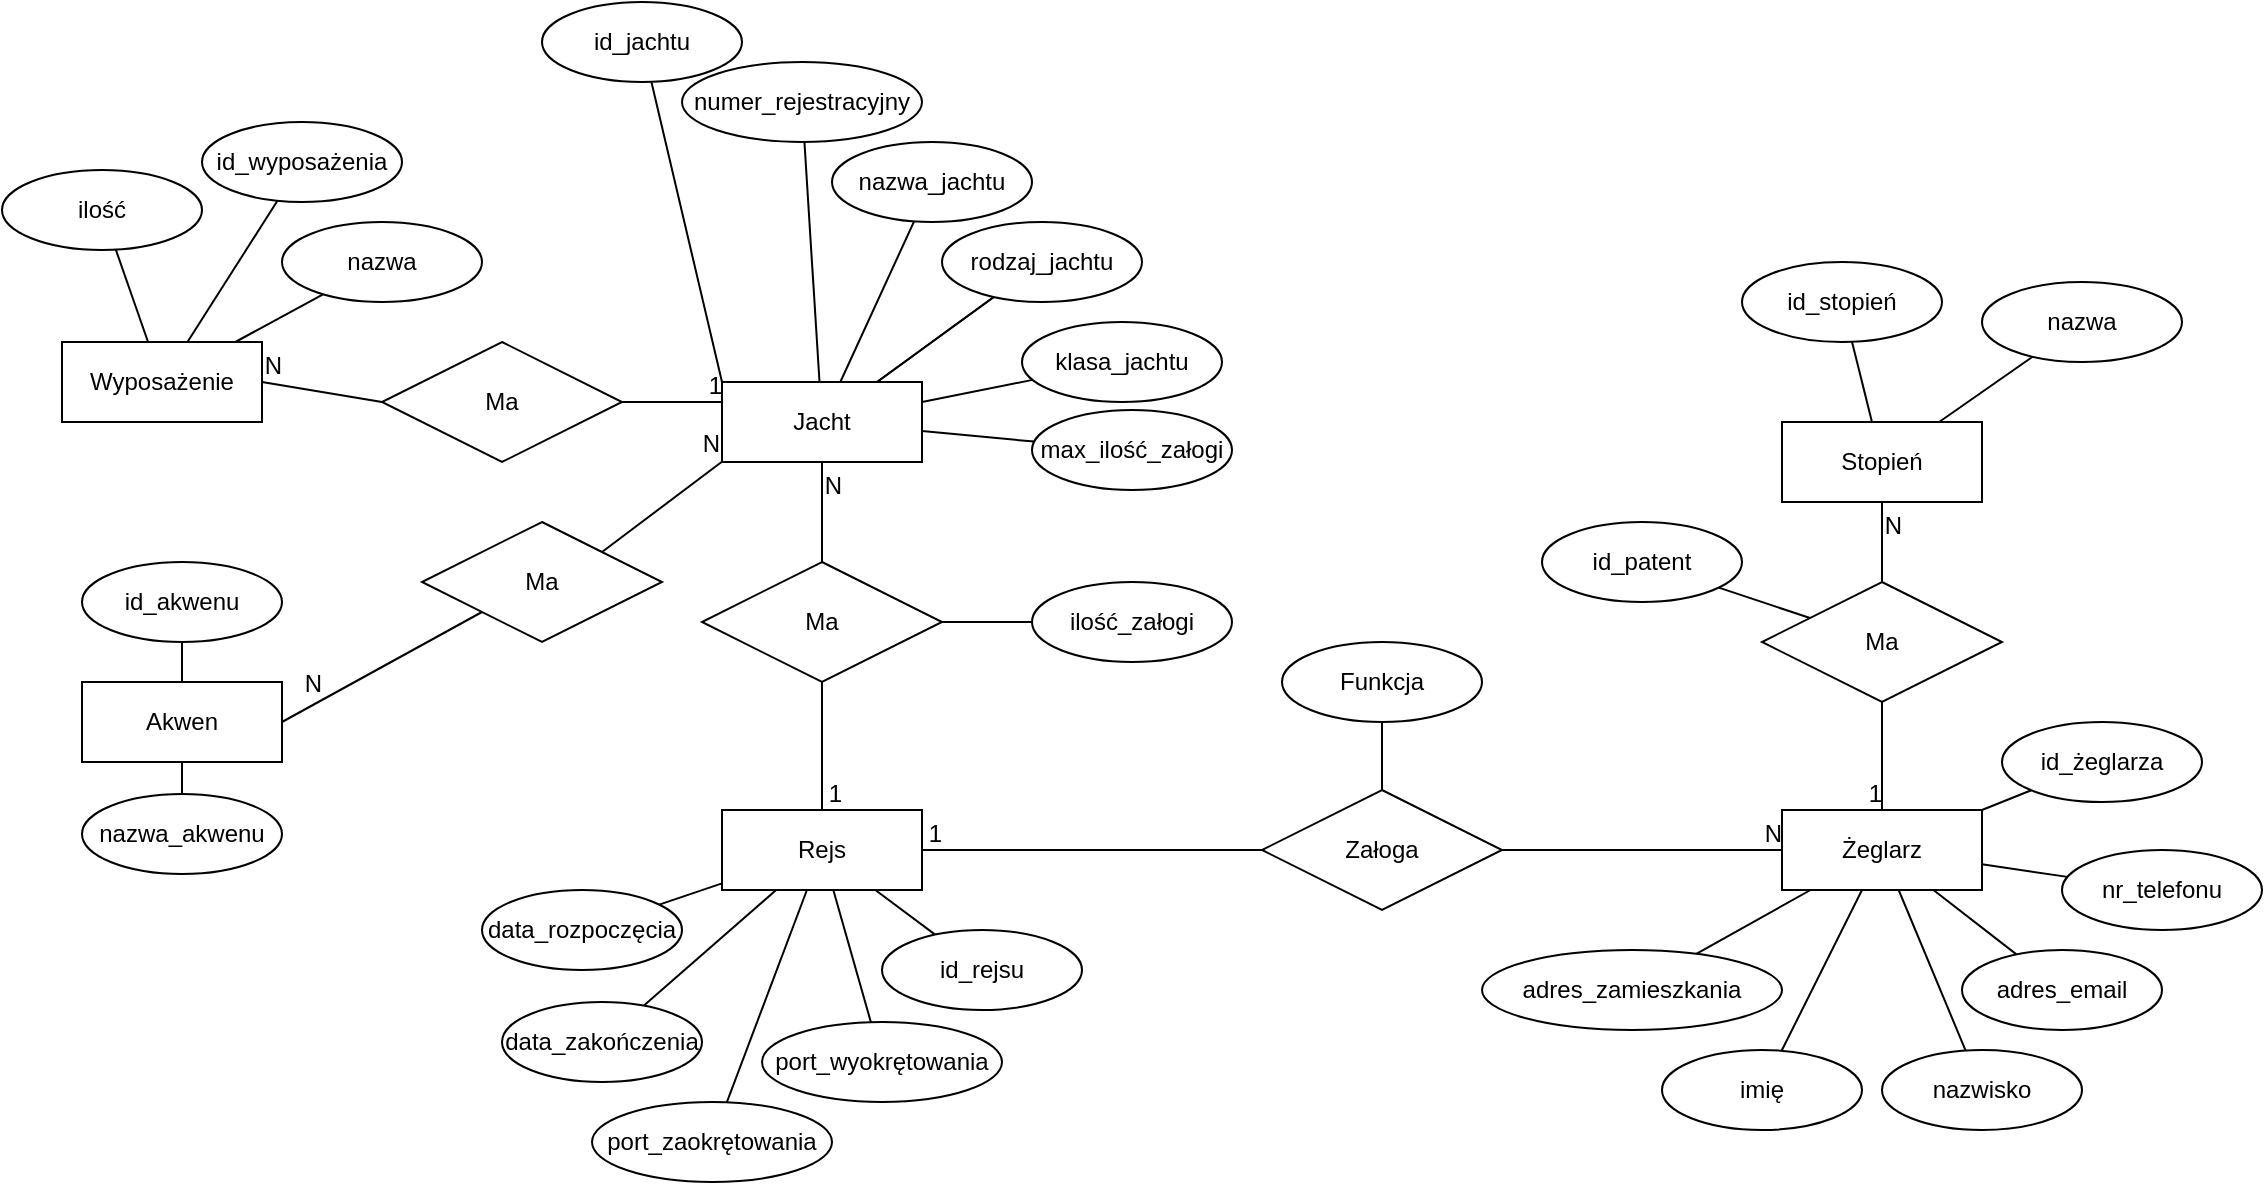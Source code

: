 <mxfile version="13.8.7" type="github">
  <diagram id="-N-CJUm6Y1fo9OQ6WRvm" name="Page-1">
    <mxGraphModel dx="1422" dy="866" grid="1" gridSize="10" guides="1" tooltips="1" connect="1" arrows="1" fold="1" page="1" pageScale="1" pageWidth="1169" pageHeight="827" math="0" shadow="0">
      <root>
        <mxCell id="0" />
        <mxCell id="1" parent="0" />
        <mxCell id="vpVb-FfBWdsbE2k8uolQ-2" value="Jacht" style="whiteSpace=wrap;html=1;align=center;" vertex="1" parent="1">
          <mxGeometry x="380" y="300" width="100" height="40" as="geometry" />
        </mxCell>
        <mxCell id="vpVb-FfBWdsbE2k8uolQ-3" value="Rejs" style="whiteSpace=wrap;html=1;align=center;" vertex="1" parent="1">
          <mxGeometry x="380" y="514" width="100" height="40" as="geometry" />
        </mxCell>
        <mxCell id="vpVb-FfBWdsbE2k8uolQ-4" value="Żeglarz" style="whiteSpace=wrap;html=1;align=center;" vertex="1" parent="1">
          <mxGeometry x="910" y="514" width="100" height="40" as="geometry" />
        </mxCell>
        <mxCell id="vpVb-FfBWdsbE2k8uolQ-5" value="Akwen" style="whiteSpace=wrap;html=1;align=center;" vertex="1" parent="1">
          <mxGeometry x="60" y="450" width="100" height="40" as="geometry" />
        </mxCell>
        <mxCell id="vpVb-FfBWdsbE2k8uolQ-6" value="Wyposażenie" style="whiteSpace=wrap;html=1;align=center;" vertex="1" parent="1">
          <mxGeometry x="50" y="280" width="100" height="40" as="geometry" />
        </mxCell>
        <mxCell id="vpVb-FfBWdsbE2k8uolQ-7" value="Stopień" style="whiteSpace=wrap;html=1;align=center;" vertex="1" parent="1">
          <mxGeometry x="910" y="320" width="100" height="40" as="geometry" />
        </mxCell>
        <mxCell id="vpVb-FfBWdsbE2k8uolQ-27" value="" style="edgeStyle=none;rounded=0;orthogonalLoop=1;jettySize=auto;html=1;endArrow=none;endFill=0;entryX=0;entryY=0;entryDx=0;entryDy=0;" edge="1" parent="1" source="vpVb-FfBWdsbE2k8uolQ-9" target="vpVb-FfBWdsbE2k8uolQ-2">
          <mxGeometry relative="1" as="geometry" />
        </mxCell>
        <mxCell id="vpVb-FfBWdsbE2k8uolQ-9" value="id_jachtu" style="ellipse;whiteSpace=wrap;html=1;align=center;" vertex="1" parent="1">
          <mxGeometry x="290" y="110" width="100" height="40" as="geometry" />
        </mxCell>
        <mxCell id="vpVb-FfBWdsbE2k8uolQ-28" value="" style="edgeStyle=none;rounded=0;orthogonalLoop=1;jettySize=auto;html=1;endArrow=none;endFill=0;" edge="1" parent="1" source="vpVb-FfBWdsbE2k8uolQ-10" target="vpVb-FfBWdsbE2k8uolQ-3">
          <mxGeometry relative="1" as="geometry" />
        </mxCell>
        <mxCell id="vpVb-FfBWdsbE2k8uolQ-10" value="id_rejsu" style="ellipse;whiteSpace=wrap;html=1;align=center;" vertex="1" parent="1">
          <mxGeometry x="460" y="574" width="100" height="40" as="geometry" />
        </mxCell>
        <mxCell id="vpVb-FfBWdsbE2k8uolQ-25" value="" style="edgeStyle=none;rounded=0;orthogonalLoop=1;jettySize=auto;html=1;endArrow=none;endFill=0;" edge="1" parent="1" source="vpVb-FfBWdsbE2k8uolQ-11" target="vpVb-FfBWdsbE2k8uolQ-4">
          <mxGeometry relative="1" as="geometry" />
        </mxCell>
        <mxCell id="vpVb-FfBWdsbE2k8uolQ-11" value="id_żeglarza" style="ellipse;whiteSpace=wrap;html=1;align=center;" vertex="1" parent="1">
          <mxGeometry x="1020" y="470" width="100" height="40" as="geometry" />
        </mxCell>
        <mxCell id="vpVb-FfBWdsbE2k8uolQ-26" value="" style="edgeStyle=none;rounded=0;orthogonalLoop=1;jettySize=auto;html=1;endArrow=none;endFill=0;" edge="1" parent="1" source="vpVb-FfBWdsbE2k8uolQ-13" target="vpVb-FfBWdsbE2k8uolQ-7">
          <mxGeometry relative="1" as="geometry" />
        </mxCell>
        <mxCell id="vpVb-FfBWdsbE2k8uolQ-13" value="id_stopień" style="ellipse;whiteSpace=wrap;html=1;align=center;" vertex="1" parent="1">
          <mxGeometry x="890" y="240" width="100" height="40" as="geometry" />
        </mxCell>
        <mxCell id="vpVb-FfBWdsbE2k8uolQ-21" value="" style="edgeStyle=none;rounded=0;orthogonalLoop=1;jettySize=auto;html=1;endArrow=none;endFill=0;" edge="1" parent="1" source="vpVb-FfBWdsbE2k8uolQ-14" target="vpVb-FfBWdsbE2k8uolQ-4">
          <mxGeometry relative="1" as="geometry" />
        </mxCell>
        <mxCell id="vpVb-FfBWdsbE2k8uolQ-14" value="nr_telefonu" style="ellipse;whiteSpace=wrap;html=1;align=center;" vertex="1" parent="1">
          <mxGeometry x="1050" y="534" width="100" height="40" as="geometry" />
        </mxCell>
        <mxCell id="vpVb-FfBWdsbE2k8uolQ-20" value="" style="edgeStyle=none;rounded=0;orthogonalLoop=1;jettySize=auto;html=1;endArrow=none;endFill=0;" edge="1" parent="1" source="vpVb-FfBWdsbE2k8uolQ-15" target="vpVb-FfBWdsbE2k8uolQ-4">
          <mxGeometry relative="1" as="geometry" />
        </mxCell>
        <mxCell id="vpVb-FfBWdsbE2k8uolQ-15" value="adres_email" style="ellipse;whiteSpace=wrap;html=1;align=center;" vertex="1" parent="1">
          <mxGeometry x="1000" y="584" width="100" height="40" as="geometry" />
        </mxCell>
        <mxCell id="vpVb-FfBWdsbE2k8uolQ-19" value="" style="edgeStyle=none;rounded=0;orthogonalLoop=1;jettySize=auto;html=1;endArrow=none;endFill=0;" edge="1" parent="1" source="vpVb-FfBWdsbE2k8uolQ-16" target="vpVb-FfBWdsbE2k8uolQ-4">
          <mxGeometry relative="1" as="geometry" />
        </mxCell>
        <mxCell id="vpVb-FfBWdsbE2k8uolQ-16" value="nazwisko" style="ellipse;whiteSpace=wrap;html=1;align=center;" vertex="1" parent="1">
          <mxGeometry x="960" y="634" width="100" height="40" as="geometry" />
        </mxCell>
        <mxCell id="vpVb-FfBWdsbE2k8uolQ-18" value="" style="rounded=0;orthogonalLoop=1;jettySize=auto;html=1;endArrow=none;endFill=0;" edge="1" parent="1" source="vpVb-FfBWdsbE2k8uolQ-17" target="vpVb-FfBWdsbE2k8uolQ-4">
          <mxGeometry relative="1" as="geometry" />
        </mxCell>
        <mxCell id="vpVb-FfBWdsbE2k8uolQ-17" value="imię" style="ellipse;whiteSpace=wrap;html=1;align=center;" vertex="1" parent="1">
          <mxGeometry x="850" y="634" width="100" height="40" as="geometry" />
        </mxCell>
        <mxCell id="vpVb-FfBWdsbE2k8uolQ-23" value="" style="edgeStyle=none;rounded=0;orthogonalLoop=1;jettySize=auto;html=1;endArrow=none;endFill=0;" edge="1" parent="1" source="vpVb-FfBWdsbE2k8uolQ-22" target="vpVb-FfBWdsbE2k8uolQ-4">
          <mxGeometry relative="1" as="geometry" />
        </mxCell>
        <mxCell id="vpVb-FfBWdsbE2k8uolQ-22" value="adres_zamieszkania" style="ellipse;whiteSpace=wrap;html=1;align=center;" vertex="1" parent="1">
          <mxGeometry x="760" y="584" width="150" height="40" as="geometry" />
        </mxCell>
        <mxCell id="vpVb-FfBWdsbE2k8uolQ-32" value="" style="edgeStyle=none;rounded=0;orthogonalLoop=1;jettySize=auto;html=1;endArrow=none;endFill=0;" edge="1" parent="1" source="vpVb-FfBWdsbE2k8uolQ-30" target="vpVb-FfBWdsbE2k8uolQ-2">
          <mxGeometry relative="1" as="geometry" />
        </mxCell>
        <mxCell id="vpVb-FfBWdsbE2k8uolQ-86" value="" style="edgeStyle=none;rounded=0;orthogonalLoop=1;jettySize=auto;html=1;endArrow=none;endFill=0;" edge="1" parent="1" source="vpVb-FfBWdsbE2k8uolQ-29" target="vpVb-FfBWdsbE2k8uolQ-2">
          <mxGeometry relative="1" as="geometry" />
        </mxCell>
        <mxCell id="vpVb-FfBWdsbE2k8uolQ-29" value="klasa_jachtu" style="ellipse;whiteSpace=wrap;html=1;align=center;" vertex="1" parent="1">
          <mxGeometry x="530" y="270" width="100" height="40" as="geometry" />
        </mxCell>
        <mxCell id="vpVb-FfBWdsbE2k8uolQ-31" value="" style="edgeStyle=none;rounded=0;orthogonalLoop=1;jettySize=auto;html=1;endArrow=none;endFill=0;" edge="1" parent="1" source="vpVb-FfBWdsbE2k8uolQ-30" target="vpVb-FfBWdsbE2k8uolQ-2">
          <mxGeometry relative="1" as="geometry" />
        </mxCell>
        <mxCell id="vpVb-FfBWdsbE2k8uolQ-34" value="" style="edgeStyle=none;rounded=0;orthogonalLoop=1;jettySize=auto;html=1;endArrow=none;endFill=0;" edge="1" parent="1" source="vpVb-FfBWdsbE2k8uolQ-33" target="vpVb-FfBWdsbE2k8uolQ-2">
          <mxGeometry relative="1" as="geometry" />
        </mxCell>
        <mxCell id="vpVb-FfBWdsbE2k8uolQ-33" value="nazwa_jachtu" style="ellipse;whiteSpace=wrap;html=1;align=center;" vertex="1" parent="1">
          <mxGeometry x="435" y="180" width="100" height="40" as="geometry" />
        </mxCell>
        <mxCell id="vpVb-FfBWdsbE2k8uolQ-36" value="" style="edgeStyle=none;rounded=0;orthogonalLoop=1;jettySize=auto;html=1;endArrow=none;endFill=0;" edge="1" parent="1" source="vpVb-FfBWdsbE2k8uolQ-35" target="vpVb-FfBWdsbE2k8uolQ-2">
          <mxGeometry relative="1" as="geometry" />
        </mxCell>
        <mxCell id="vpVb-FfBWdsbE2k8uolQ-35" value="numer_rejestracyjny" style="ellipse;whiteSpace=wrap;html=1;align=center;" vertex="1" parent="1">
          <mxGeometry x="360" y="140" width="120" height="40" as="geometry" />
        </mxCell>
        <mxCell id="vpVb-FfBWdsbE2k8uolQ-38" value="" style="edgeStyle=none;rounded=0;orthogonalLoop=1;jettySize=auto;html=1;endArrow=none;endFill=0;" edge="1" parent="1" source="vpVb-FfBWdsbE2k8uolQ-37" target="vpVb-FfBWdsbE2k8uolQ-2">
          <mxGeometry relative="1" as="geometry" />
        </mxCell>
        <mxCell id="vpVb-FfBWdsbE2k8uolQ-37" value="max_ilość_załogi" style="ellipse;whiteSpace=wrap;html=1;align=center;" vertex="1" parent="1">
          <mxGeometry x="535" y="314" width="100" height="40" as="geometry" />
        </mxCell>
        <mxCell id="vpVb-FfBWdsbE2k8uolQ-46" value="" style="edgeStyle=none;rounded=0;orthogonalLoop=1;jettySize=auto;html=1;endArrow=none;endFill=0;" edge="1" parent="1" source="vpVb-FfBWdsbE2k8uolQ-40" target="vpVb-FfBWdsbE2k8uolQ-3">
          <mxGeometry relative="1" as="geometry" />
        </mxCell>
        <mxCell id="vpVb-FfBWdsbE2k8uolQ-40" value="port_zaokrętowania" style="ellipse;whiteSpace=wrap;html=1;align=center;" vertex="1" parent="1">
          <mxGeometry x="315" y="660" width="120" height="40" as="geometry" />
        </mxCell>
        <mxCell id="vpVb-FfBWdsbE2k8uolQ-43" value="" style="edgeStyle=none;rounded=0;orthogonalLoop=1;jettySize=auto;html=1;endArrow=none;endFill=0;" edge="1" parent="1" source="vpVb-FfBWdsbE2k8uolQ-41" target="vpVb-FfBWdsbE2k8uolQ-3">
          <mxGeometry relative="1" as="geometry" />
        </mxCell>
        <mxCell id="vpVb-FfBWdsbE2k8uolQ-41" value="data_rozpoczęcia" style="ellipse;whiteSpace=wrap;html=1;align=center;" vertex="1" parent="1">
          <mxGeometry x="260" y="554" width="100" height="40" as="geometry" />
        </mxCell>
        <mxCell id="vpVb-FfBWdsbE2k8uolQ-45" value="" style="edgeStyle=none;rounded=0;orthogonalLoop=1;jettySize=auto;html=1;endArrow=none;endFill=0;" edge="1" parent="1" source="vpVb-FfBWdsbE2k8uolQ-42" target="vpVb-FfBWdsbE2k8uolQ-3">
          <mxGeometry relative="1" as="geometry" />
        </mxCell>
        <mxCell id="vpVb-FfBWdsbE2k8uolQ-42" value="data_zakończenia" style="ellipse;whiteSpace=wrap;html=1;align=center;" vertex="1" parent="1">
          <mxGeometry x="270" y="610" width="100" height="40" as="geometry" />
        </mxCell>
        <mxCell id="vpVb-FfBWdsbE2k8uolQ-48" value="" style="edgeStyle=none;rounded=0;orthogonalLoop=1;jettySize=auto;html=1;endArrow=none;endFill=0;" edge="1" parent="1" source="vpVb-FfBWdsbE2k8uolQ-47" target="vpVb-FfBWdsbE2k8uolQ-7">
          <mxGeometry relative="1" as="geometry" />
        </mxCell>
        <mxCell id="vpVb-FfBWdsbE2k8uolQ-47" value="nazwa" style="ellipse;whiteSpace=wrap;html=1;align=center;" vertex="1" parent="1">
          <mxGeometry x="1010" y="250" width="100" height="40" as="geometry" />
        </mxCell>
        <mxCell id="vpVb-FfBWdsbE2k8uolQ-52" value="" style="edgeStyle=none;rounded=0;orthogonalLoop=1;jettySize=auto;html=1;endArrow=none;endFill=0;" edge="1" parent="1" source="vpVb-FfBWdsbE2k8uolQ-49" target="vpVb-FfBWdsbE2k8uolQ-5">
          <mxGeometry relative="1" as="geometry" />
        </mxCell>
        <mxCell id="vpVb-FfBWdsbE2k8uolQ-49" value="nazwa_akwenu" style="ellipse;whiteSpace=wrap;html=1;align=center;" vertex="1" parent="1">
          <mxGeometry x="60" y="506" width="100" height="40" as="geometry" />
        </mxCell>
        <mxCell id="vpVb-FfBWdsbE2k8uolQ-51" value="" style="edgeStyle=none;rounded=0;orthogonalLoop=1;jettySize=auto;html=1;endArrow=none;endFill=0;" edge="1" parent="1" source="vpVb-FfBWdsbE2k8uolQ-50" target="vpVb-FfBWdsbE2k8uolQ-5">
          <mxGeometry relative="1" as="geometry" />
        </mxCell>
        <mxCell id="vpVb-FfBWdsbE2k8uolQ-50" value="id_akwenu" style="ellipse;whiteSpace=wrap;html=1;align=center;" vertex="1" parent="1">
          <mxGeometry x="60" y="390" width="100" height="40" as="geometry" />
        </mxCell>
        <mxCell id="vpVb-FfBWdsbE2k8uolQ-57" value="" style="edgeStyle=none;rounded=0;orthogonalLoop=1;jettySize=auto;html=1;endArrow=none;endFill=0;" edge="1" parent="1" source="vpVb-FfBWdsbE2k8uolQ-53" target="vpVb-FfBWdsbE2k8uolQ-6">
          <mxGeometry relative="1" as="geometry" />
        </mxCell>
        <mxCell id="vpVb-FfBWdsbE2k8uolQ-53" value="nazwa" style="ellipse;whiteSpace=wrap;html=1;align=center;" vertex="1" parent="1">
          <mxGeometry x="160" y="220" width="100" height="40" as="geometry" />
        </mxCell>
        <mxCell id="vpVb-FfBWdsbE2k8uolQ-55" value="" style="edgeStyle=none;rounded=0;orthogonalLoop=1;jettySize=auto;html=1;endArrow=none;endFill=0;" edge="1" parent="1" source="vpVb-FfBWdsbE2k8uolQ-54" target="vpVb-FfBWdsbE2k8uolQ-6">
          <mxGeometry relative="1" as="geometry" />
        </mxCell>
        <mxCell id="vpVb-FfBWdsbE2k8uolQ-54" value="id_wyposażenia" style="ellipse;whiteSpace=wrap;html=1;align=center;" vertex="1" parent="1">
          <mxGeometry x="120" y="170" width="100" height="40" as="geometry" />
        </mxCell>
        <mxCell id="vpVb-FfBWdsbE2k8uolQ-58" value="Ma" style="shape=rhombus;perimeter=rhombusPerimeter;whiteSpace=wrap;html=1;align=center;" vertex="1" parent="1">
          <mxGeometry x="900" y="400" width="120" height="60" as="geometry" />
        </mxCell>
        <mxCell id="vpVb-FfBWdsbE2k8uolQ-67" value="" style="endArrow=none;html=1;rounded=0;entryX=0.5;entryY=1;entryDx=0;entryDy=0;exitX=0.5;exitY=0;exitDx=0;exitDy=0;" edge="1" parent="1" source="vpVb-FfBWdsbE2k8uolQ-58" target="vpVb-FfBWdsbE2k8uolQ-7">
          <mxGeometry relative="1" as="geometry">
            <mxPoint x="490" y="304" as="sourcePoint" />
            <mxPoint x="650" y="304" as="targetPoint" />
          </mxGeometry>
        </mxCell>
        <mxCell id="vpVb-FfBWdsbE2k8uolQ-68" value="N" style="resizable=0;html=1;align=right;verticalAlign=bottom;" connectable="0" vertex="1" parent="vpVb-FfBWdsbE2k8uolQ-67">
          <mxGeometry x="1" relative="1" as="geometry">
            <mxPoint x="10" y="20" as="offset" />
          </mxGeometry>
        </mxCell>
        <mxCell id="vpVb-FfBWdsbE2k8uolQ-69" value="" style="endArrow=none;html=1;rounded=0;exitX=0.5;exitY=1;exitDx=0;exitDy=0;" edge="1" parent="1" source="vpVb-FfBWdsbE2k8uolQ-58" target="vpVb-FfBWdsbE2k8uolQ-4">
          <mxGeometry relative="1" as="geometry">
            <mxPoint x="910" y="474" as="sourcePoint" />
            <mxPoint x="1070" y="474" as="targetPoint" />
          </mxGeometry>
        </mxCell>
        <mxCell id="vpVb-FfBWdsbE2k8uolQ-70" value="1" style="resizable=0;html=1;align=right;verticalAlign=bottom;" connectable="0" vertex="1" parent="vpVb-FfBWdsbE2k8uolQ-69">
          <mxGeometry x="1" relative="1" as="geometry" />
        </mxCell>
        <mxCell id="vpVb-FfBWdsbE2k8uolQ-71" value="Załoga" style="shape=rhombus;perimeter=rhombusPerimeter;whiteSpace=wrap;html=1;align=center;" vertex="1" parent="1">
          <mxGeometry x="650" y="504" width="120" height="60" as="geometry" />
        </mxCell>
        <mxCell id="vpVb-FfBWdsbE2k8uolQ-73" value="" style="endArrow=none;html=1;rounded=0;entryX=0;entryY=0.5;entryDx=0;entryDy=0;exitX=1;exitY=0.5;exitDx=0;exitDy=0;" edge="1" parent="1" source="vpVb-FfBWdsbE2k8uolQ-71" target="vpVb-FfBWdsbE2k8uolQ-4">
          <mxGeometry relative="1" as="geometry">
            <mxPoint x="710" y="540" as="sourcePoint" />
            <mxPoint x="870" y="540" as="targetPoint" />
          </mxGeometry>
        </mxCell>
        <mxCell id="vpVb-FfBWdsbE2k8uolQ-74" value="N" style="resizable=0;html=1;align=right;verticalAlign=bottom;" connectable="0" vertex="1" parent="vpVb-FfBWdsbE2k8uolQ-73">
          <mxGeometry x="1" relative="1" as="geometry" />
        </mxCell>
        <mxCell id="vpVb-FfBWdsbE2k8uolQ-75" value="" style="endArrow=none;html=1;rounded=0;exitX=0;exitY=0.5;exitDx=0;exitDy=0;entryX=1;entryY=0.5;entryDx=0;entryDy=0;" edge="1" parent="1" source="vpVb-FfBWdsbE2k8uolQ-71" target="vpVb-FfBWdsbE2k8uolQ-3">
          <mxGeometry relative="1" as="geometry">
            <mxPoint x="430" y="590" as="sourcePoint" />
            <mxPoint x="590" y="590" as="targetPoint" />
          </mxGeometry>
        </mxCell>
        <mxCell id="vpVb-FfBWdsbE2k8uolQ-76" value="1" style="resizable=0;html=1;align=right;verticalAlign=bottom;" connectable="0" vertex="1" parent="vpVb-FfBWdsbE2k8uolQ-75">
          <mxGeometry x="1" relative="1" as="geometry">
            <mxPoint x="10" as="offset" />
          </mxGeometry>
        </mxCell>
        <mxCell id="vpVb-FfBWdsbE2k8uolQ-78" value="" style="edgeStyle=none;rounded=0;orthogonalLoop=1;jettySize=auto;html=1;endArrow=none;endFill=0;" edge="1" parent="1" source="vpVb-FfBWdsbE2k8uolQ-77" target="vpVb-FfBWdsbE2k8uolQ-3">
          <mxGeometry relative="1" as="geometry" />
        </mxCell>
        <mxCell id="vpVb-FfBWdsbE2k8uolQ-77" value="port_wyokrętowania" style="ellipse;whiteSpace=wrap;html=1;align=center;" vertex="1" parent="1">
          <mxGeometry x="400" y="620" width="120" height="40" as="geometry" />
        </mxCell>
        <mxCell id="vpVb-FfBWdsbE2k8uolQ-79" value="Ma" style="shape=rhombus;perimeter=rhombusPerimeter;whiteSpace=wrap;html=1;align=center;" vertex="1" parent="1">
          <mxGeometry x="370" y="390" width="120" height="60" as="geometry" />
        </mxCell>
        <mxCell id="vpVb-FfBWdsbE2k8uolQ-80" value="" style="endArrow=none;html=1;rounded=0;exitX=0.5;exitY=0;exitDx=0;exitDy=0;entryX=0.5;entryY=1;entryDx=0;entryDy=0;" edge="1" parent="1" source="vpVb-FfBWdsbE2k8uolQ-79" target="vpVb-FfBWdsbE2k8uolQ-2">
          <mxGeometry relative="1" as="geometry">
            <mxPoint x="520" y="440" as="sourcePoint" />
            <mxPoint x="510" y="370" as="targetPoint" />
          </mxGeometry>
        </mxCell>
        <mxCell id="vpVb-FfBWdsbE2k8uolQ-81" value="N" style="resizable=0;html=1;align=right;verticalAlign=bottom;" connectable="0" vertex="1" parent="vpVb-FfBWdsbE2k8uolQ-80">
          <mxGeometry x="1" relative="1" as="geometry">
            <mxPoint x="10.04" y="20.29" as="offset" />
          </mxGeometry>
        </mxCell>
        <mxCell id="vpVb-FfBWdsbE2k8uolQ-82" value="" style="endArrow=none;html=1;rounded=0;exitX=0.5;exitY=1;exitDx=0;exitDy=0;entryX=0.5;entryY=0;entryDx=0;entryDy=0;" edge="1" parent="1" source="vpVb-FfBWdsbE2k8uolQ-79" target="vpVb-FfBWdsbE2k8uolQ-3">
          <mxGeometry relative="1" as="geometry">
            <mxPoint x="490" y="430" as="sourcePoint" />
            <mxPoint x="420" y="520" as="targetPoint" />
          </mxGeometry>
        </mxCell>
        <mxCell id="vpVb-FfBWdsbE2k8uolQ-83" value="1" style="resizable=0;html=1;align=right;verticalAlign=bottom;" connectable="0" vertex="1" parent="vpVb-FfBWdsbE2k8uolQ-82">
          <mxGeometry x="1" relative="1" as="geometry">
            <mxPoint x="10" as="offset" />
          </mxGeometry>
        </mxCell>
        <mxCell id="vpVb-FfBWdsbE2k8uolQ-30" value="rodzaj_jachtu" style="ellipse;whiteSpace=wrap;html=1;align=center;" vertex="1" parent="1">
          <mxGeometry x="490" y="220" width="100" height="40" as="geometry" />
        </mxCell>
        <mxCell id="vpVb-FfBWdsbE2k8uolQ-88" value="Ma" style="shape=rhombus;perimeter=rhombusPerimeter;whiteSpace=wrap;html=1;align=center;" vertex="1" parent="1">
          <mxGeometry x="230" y="370" width="120" height="60" as="geometry" />
        </mxCell>
        <mxCell id="vpVb-FfBWdsbE2k8uolQ-95" value="" style="endArrow=none;html=1;rounded=0;exitX=1;exitY=0;exitDx=0;exitDy=0;entryX=0;entryY=1;entryDx=0;entryDy=0;" edge="1" parent="1" source="vpVb-FfBWdsbE2k8uolQ-88">
          <mxGeometry relative="1" as="geometry">
            <mxPoint x="189.79" y="330" as="sourcePoint" />
            <mxPoint x="379.79" y="340" as="targetPoint" />
          </mxGeometry>
        </mxCell>
        <mxCell id="vpVb-FfBWdsbE2k8uolQ-96" value="N" style="resizable=0;html=1;align=right;verticalAlign=bottom;" connectable="0" vertex="1" parent="vpVb-FfBWdsbE2k8uolQ-95">
          <mxGeometry x="1" relative="1" as="geometry" />
        </mxCell>
        <mxCell id="vpVb-FfBWdsbE2k8uolQ-97" value="" style="endArrow=none;html=1;rounded=0;exitX=0;exitY=1;exitDx=0;exitDy=0;entryX=1;entryY=0.5;entryDx=0;entryDy=0;" edge="1" parent="1" source="vpVb-FfBWdsbE2k8uolQ-88" target="vpVb-FfBWdsbE2k8uolQ-5">
          <mxGeometry relative="1" as="geometry">
            <mxPoint x="220.0" y="460" as="sourcePoint" />
            <mxPoint x="220" y="496" as="targetPoint" />
          </mxGeometry>
        </mxCell>
        <mxCell id="vpVb-FfBWdsbE2k8uolQ-98" value="N" style="resizable=0;html=1;align=right;verticalAlign=bottom;" connectable="0" vertex="1" parent="vpVb-FfBWdsbE2k8uolQ-97">
          <mxGeometry x="1" relative="1" as="geometry">
            <mxPoint x="20.29" y="-9.94" as="offset" />
          </mxGeometry>
        </mxCell>
        <mxCell id="vpVb-FfBWdsbE2k8uolQ-99" value="Ma" style="shape=rhombus;perimeter=rhombusPerimeter;whiteSpace=wrap;html=1;align=center;" vertex="1" parent="1">
          <mxGeometry x="210" y="280" width="120" height="60" as="geometry" />
        </mxCell>
        <mxCell id="vpVb-FfBWdsbE2k8uolQ-103" value="" style="edgeStyle=none;rounded=0;orthogonalLoop=1;jettySize=auto;html=1;endArrow=none;endFill=0;" edge="1" parent="1" source="vpVb-FfBWdsbE2k8uolQ-102" target="vpVb-FfBWdsbE2k8uolQ-71">
          <mxGeometry relative="1" as="geometry" />
        </mxCell>
        <mxCell id="vpVb-FfBWdsbE2k8uolQ-102" value="Funkcja" style="ellipse;whiteSpace=wrap;html=1;align=center;" vertex="1" parent="1">
          <mxGeometry x="660" y="430" width="100" height="40" as="geometry" />
        </mxCell>
        <mxCell id="vpVb-FfBWdsbE2k8uolQ-106" value="" style="edgeStyle=none;rounded=0;orthogonalLoop=1;jettySize=auto;html=1;endArrow=none;endFill=0;" edge="1" parent="1" source="vpVb-FfBWdsbE2k8uolQ-105" target="vpVb-FfBWdsbE2k8uolQ-79">
          <mxGeometry relative="1" as="geometry" />
        </mxCell>
        <mxCell id="vpVb-FfBWdsbE2k8uolQ-105" value="ilość_załogi" style="ellipse;whiteSpace=wrap;html=1;align=center;" vertex="1" parent="1">
          <mxGeometry x="535" y="400" width="100" height="40" as="geometry" />
        </mxCell>
        <mxCell id="vpVb-FfBWdsbE2k8uolQ-109" value="" style="edgeStyle=none;rounded=0;orthogonalLoop=1;jettySize=auto;html=1;endArrow=none;endFill=0;" edge="1" parent="1" source="vpVb-FfBWdsbE2k8uolQ-108" target="vpVb-FfBWdsbE2k8uolQ-6">
          <mxGeometry relative="1" as="geometry" />
        </mxCell>
        <mxCell id="vpVb-FfBWdsbE2k8uolQ-108" value="ilość" style="ellipse;whiteSpace=wrap;html=1;align=center;" vertex="1" parent="1">
          <mxGeometry x="20" y="194" width="100" height="40" as="geometry" />
        </mxCell>
        <mxCell id="vpVb-FfBWdsbE2k8uolQ-111" value="" style="endArrow=none;html=1;rounded=0;entryX=0;entryY=0.25;entryDx=0;entryDy=0;exitX=1;exitY=0.5;exitDx=0;exitDy=0;" edge="1" parent="1" source="vpVb-FfBWdsbE2k8uolQ-99" target="vpVb-FfBWdsbE2k8uolQ-2">
          <mxGeometry relative="1" as="geometry">
            <mxPoint x="180" y="330" as="sourcePoint" />
            <mxPoint x="340" y="330" as="targetPoint" />
          </mxGeometry>
        </mxCell>
        <mxCell id="vpVb-FfBWdsbE2k8uolQ-112" value="1" style="resizable=0;html=1;align=right;verticalAlign=bottom;" connectable="0" vertex="1" parent="vpVb-FfBWdsbE2k8uolQ-111">
          <mxGeometry x="1" relative="1" as="geometry" />
        </mxCell>
        <mxCell id="vpVb-FfBWdsbE2k8uolQ-113" value="" style="endArrow=none;html=1;rounded=0;entryX=1;entryY=0.5;entryDx=0;entryDy=0;exitX=0;exitY=0.5;exitDx=0;exitDy=0;" edge="1" parent="1" source="vpVb-FfBWdsbE2k8uolQ-99" target="vpVb-FfBWdsbE2k8uolQ-6">
          <mxGeometry relative="1" as="geometry">
            <mxPoint x="150" y="310" as="sourcePoint" />
            <mxPoint x="310" y="310" as="targetPoint" />
          </mxGeometry>
        </mxCell>
        <mxCell id="vpVb-FfBWdsbE2k8uolQ-114" value="N" style="resizable=0;html=1;align=right;verticalAlign=bottom;" connectable="0" vertex="1" parent="vpVb-FfBWdsbE2k8uolQ-113">
          <mxGeometry x="1" relative="1" as="geometry">
            <mxPoint x="10.41" y="0.21" as="offset" />
          </mxGeometry>
        </mxCell>
        <mxCell id="vpVb-FfBWdsbE2k8uolQ-116" value="" style="edgeStyle=none;rounded=0;orthogonalLoop=1;jettySize=auto;html=1;endArrow=none;endFill=0;" edge="1" parent="1" source="vpVb-FfBWdsbE2k8uolQ-115" target="vpVb-FfBWdsbE2k8uolQ-58">
          <mxGeometry relative="1" as="geometry" />
        </mxCell>
        <mxCell id="vpVb-FfBWdsbE2k8uolQ-115" value="id_patent" style="ellipse;whiteSpace=wrap;html=1;align=center;" vertex="1" parent="1">
          <mxGeometry x="790" y="370" width="100" height="40" as="geometry" />
        </mxCell>
      </root>
    </mxGraphModel>
  </diagram>
</mxfile>
